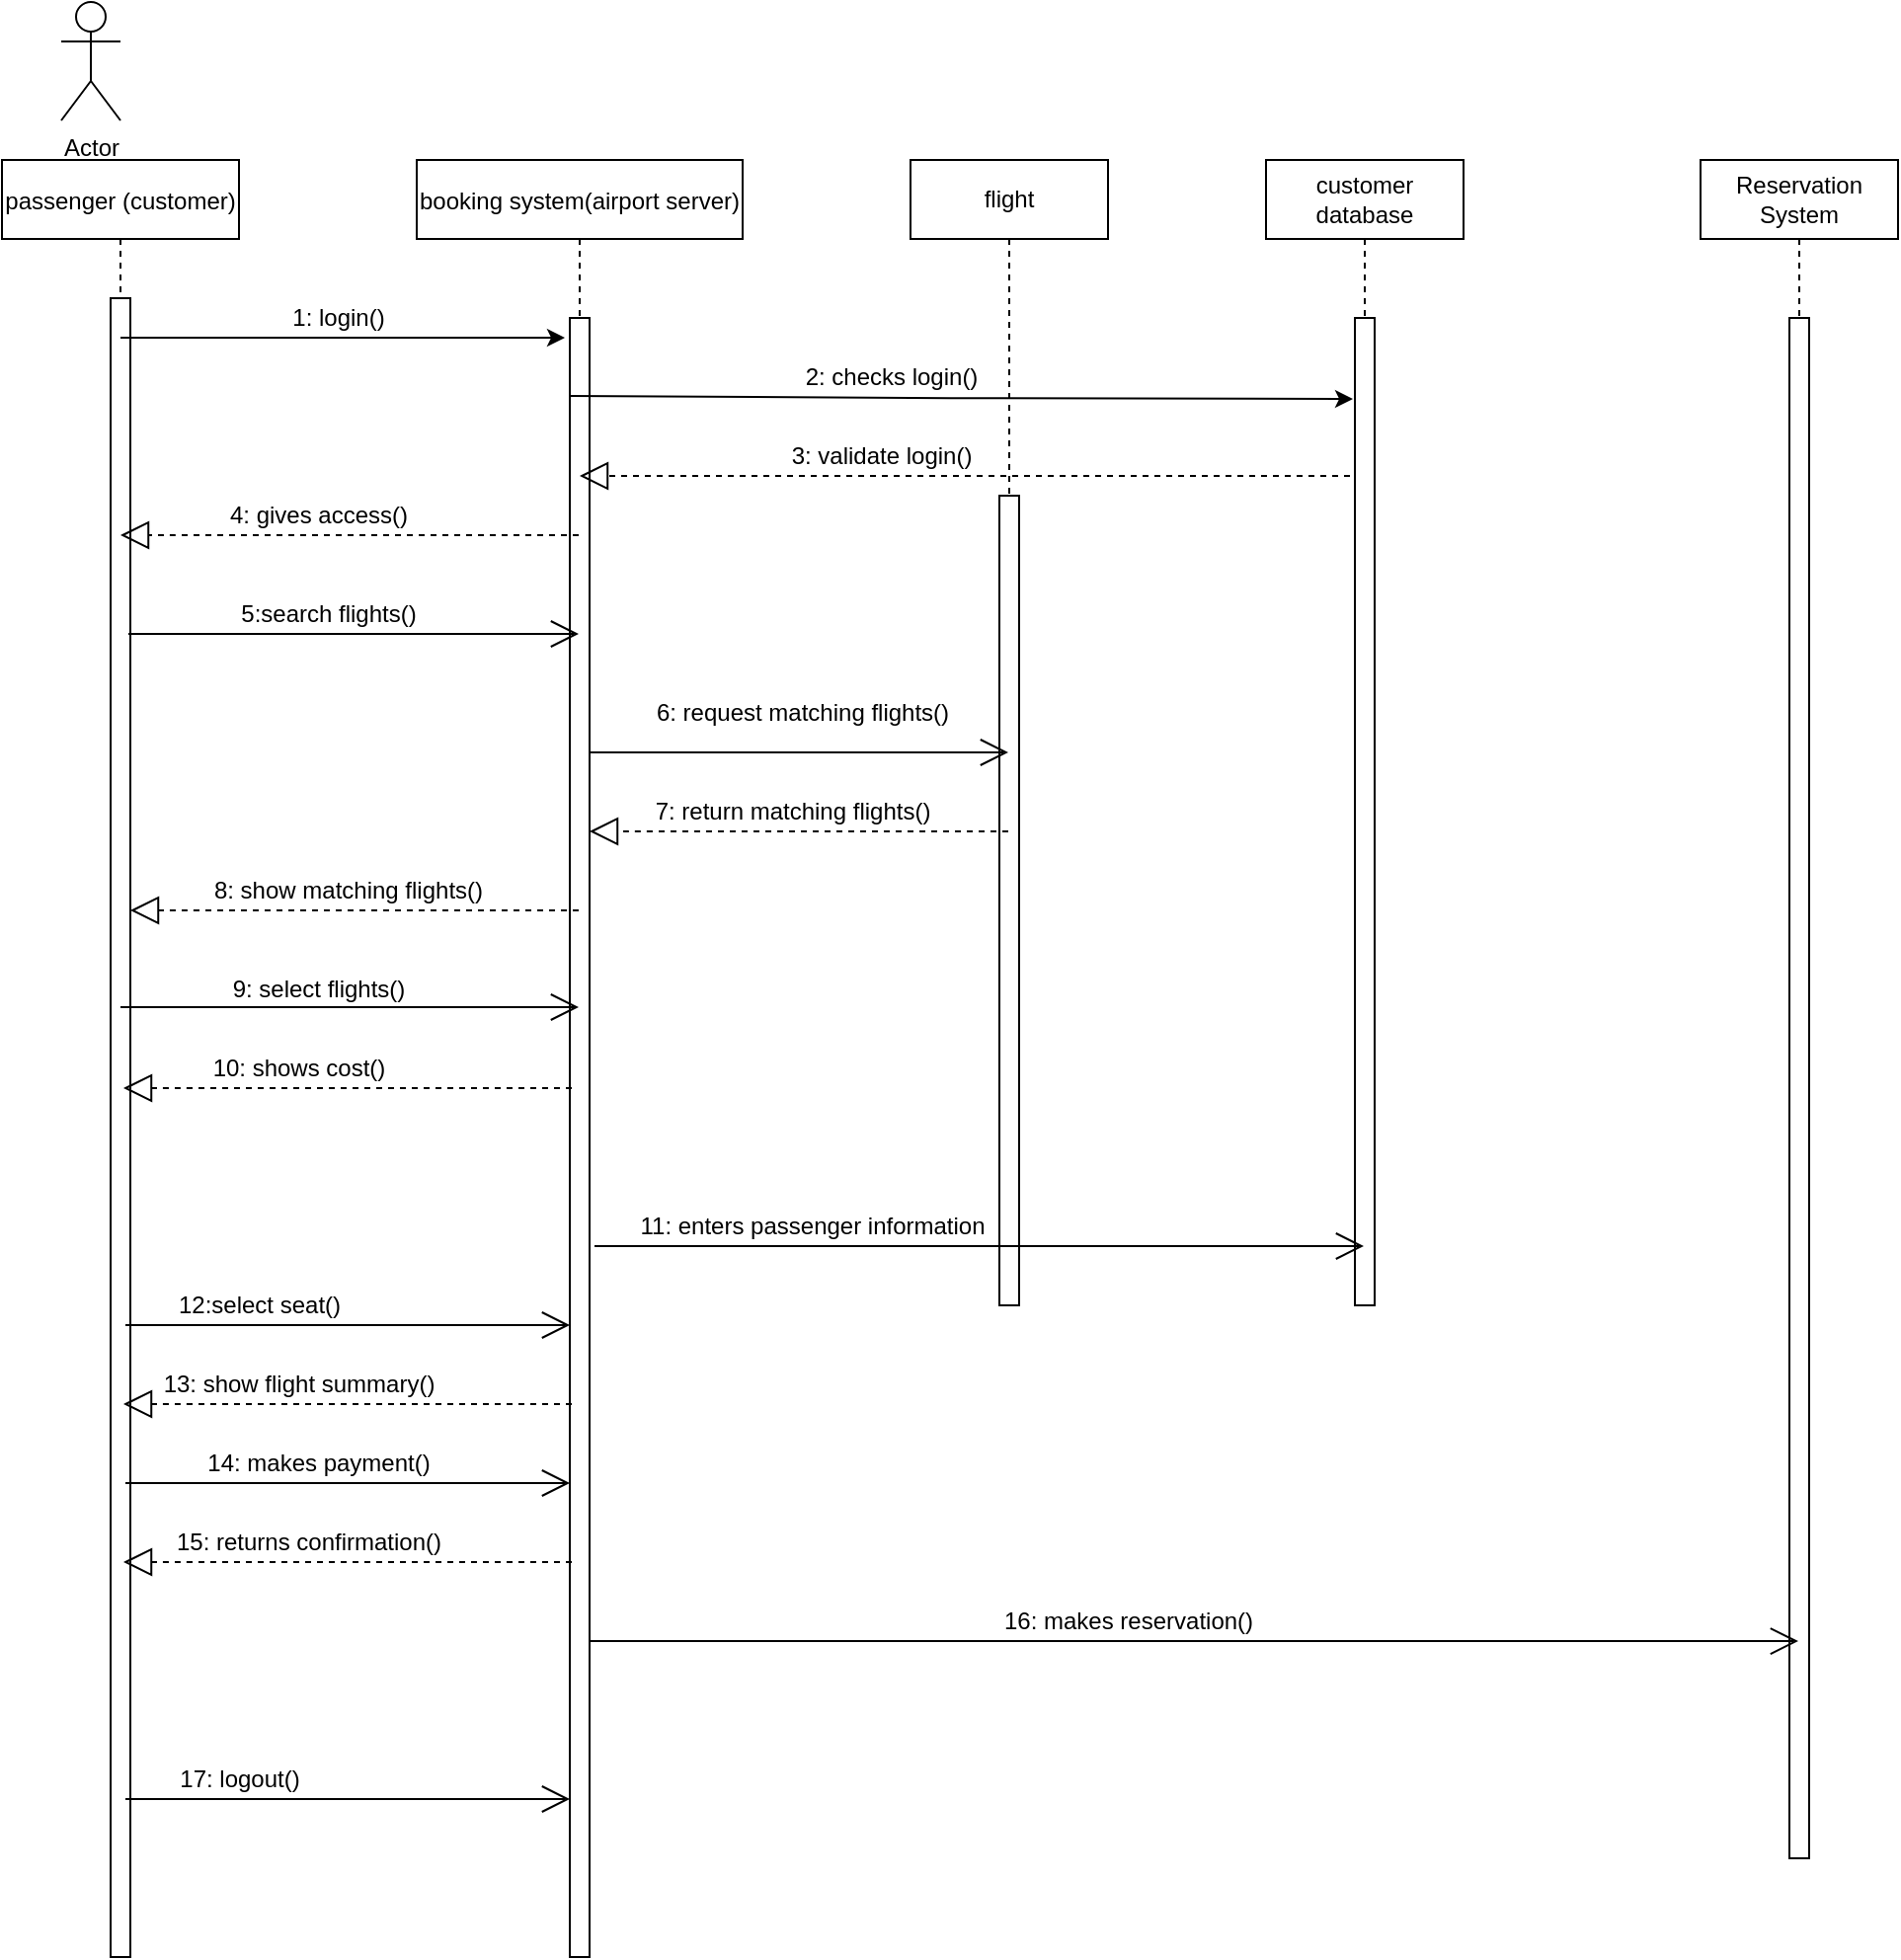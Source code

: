 <mxfile version="13.9.9" type="device"><diagram id="kgpKYQtTHZ0yAKxKKP6v" name="Page-1"><mxGraphModel dx="1025" dy="494" grid="1" gridSize="10" guides="1" tooltips="1" connect="1" arrows="1" fold="1" page="1" pageScale="1" pageWidth="850" pageHeight="1100" math="0" shadow="0"><root><mxCell id="0"/><mxCell id="1" parent="0"/><mxCell id="3nuBFxr9cyL0pnOWT2aG-1" value="passenger (customer)" style="shape=umlLifeline;perimeter=lifelinePerimeter;container=1;collapsible=0;recursiveResize=0;rounded=0;shadow=0;strokeWidth=1;" parent="1" vertex="1"><mxGeometry x="120" y="80" width="120" height="910" as="geometry"/></mxCell><mxCell id="3nuBFxr9cyL0pnOWT2aG-2" value="" style="points=[];perimeter=orthogonalPerimeter;rounded=0;shadow=0;strokeWidth=1;" parent="3nuBFxr9cyL0pnOWT2aG-1" vertex="1"><mxGeometry x="55" y="70" width="10" height="840" as="geometry"/></mxCell><mxCell id="3nuBFxr9cyL0pnOWT2aG-5" value="booking system(airport server)" style="shape=umlLifeline;perimeter=lifelinePerimeter;container=1;collapsible=0;recursiveResize=0;rounded=0;shadow=0;strokeWidth=1;" parent="1" vertex="1"><mxGeometry x="330" y="80" width="165" height="910" as="geometry"/></mxCell><mxCell id="3nuBFxr9cyL0pnOWT2aG-6" value="" style="points=[];perimeter=orthogonalPerimeter;rounded=0;shadow=0;strokeWidth=1;" parent="3nuBFxr9cyL0pnOWT2aG-5" vertex="1"><mxGeometry x="77.5" y="80" width="10" height="830" as="geometry"/></mxCell><mxCell id="gNvGcOjRs1ftLuSnC0-_-1" value="Actor" style="shape=umlActor;verticalLabelPosition=bottom;verticalAlign=top;html=1;" parent="1" vertex="1"><mxGeometry x="150" width="30" height="60" as="geometry"/></mxCell><mxCell id="gNvGcOjRs1ftLuSnC0-_-6" value="" style="endArrow=classic;html=1;" parent="1" source="3nuBFxr9cyL0pnOWT2aG-1" edge="1"><mxGeometry width="50" height="50" relative="1" as="geometry"><mxPoint x="300" y="180" as="sourcePoint"/><mxPoint x="405" y="170" as="targetPoint"/><Array as="points"><mxPoint x="370" y="170"/></Array></mxGeometry></mxCell><mxCell id="gNvGcOjRs1ftLuSnC0-_-7" value="1: login()" style="text;html=1;align=center;verticalAlign=middle;resizable=0;points=[];autosize=1;" parent="1" vertex="1"><mxGeometry x="260" y="150" width="60" height="20" as="geometry"/></mxCell><mxCell id="gNvGcOjRs1ftLuSnC0-_-9" value="" style="endArrow=block;dashed=1;endFill=0;endSize=12;html=1;" parent="1" source="3nuBFxr9cyL0pnOWT2aG-5" target="3nuBFxr9cyL0pnOWT2aG-1" edge="1"><mxGeometry width="160" relative="1" as="geometry"><mxPoint x="412" y="210" as="sourcePoint"/><mxPoint x="440" y="150" as="targetPoint"/><Array as="points"><mxPoint x="370" y="270"/><mxPoint x="200" y="270"/></Array></mxGeometry></mxCell><mxCell id="gNvGcOjRs1ftLuSnC0-_-10" value="4: gives access()" style="text;html=1;align=center;verticalAlign=middle;resizable=0;points=[];autosize=1;" parent="1" vertex="1"><mxGeometry x="225" y="250" width="110" height="20" as="geometry"/></mxCell><mxCell id="gNvGcOjRs1ftLuSnC0-_-12" value="" style="endArrow=open;endFill=1;endSize=12;html=1;" parent="1" target="3nuBFxr9cyL0pnOWT2aG-5" edge="1"><mxGeometry width="160" relative="1" as="geometry"><mxPoint x="184" y="320" as="sourcePoint"/><mxPoint x="440" y="150" as="targetPoint"/><Array as="points"><mxPoint x="250" y="320"/><mxPoint x="290" y="320"/></Array></mxGeometry></mxCell><mxCell id="gNvGcOjRs1ftLuSnC0-_-13" value="5:search flights()" style="text;html=1;align=center;verticalAlign=middle;resizable=0;points=[];autosize=1;" parent="1" vertex="1"><mxGeometry x="235" y="300" width="100" height="20" as="geometry"/></mxCell><mxCell id="gNvGcOjRs1ftLuSnC0-_-18" value="flight" style="shape=umlLifeline;perimeter=lifelinePerimeter;whiteSpace=wrap;html=1;container=1;collapsible=0;recursiveResize=0;outlineConnect=0;" parent="1" vertex="1"><mxGeometry x="580" y="80" width="100" height="580" as="geometry"/></mxCell><mxCell id="gNvGcOjRs1ftLuSnC0-_-15" value="" style="html=1;points=[];perimeter=orthogonalPerimeter;" parent="gNvGcOjRs1ftLuSnC0-_-18" vertex="1"><mxGeometry x="45" y="170" width="10" height="410" as="geometry"/></mxCell><mxCell id="gNvGcOjRs1ftLuSnC0-_-19" value="customer database" style="shape=umlLifeline;perimeter=lifelinePerimeter;whiteSpace=wrap;html=1;container=1;collapsible=0;recursiveResize=0;outlineConnect=0;" parent="1" vertex="1"><mxGeometry x="760" y="80" width="100" height="580" as="geometry"/></mxCell><mxCell id="gNvGcOjRs1ftLuSnC0-_-20" value="" style="html=1;points=[];perimeter=orthogonalPerimeter;" parent="gNvGcOjRs1ftLuSnC0-_-19" vertex="1"><mxGeometry x="45" y="80" width="10" height="500" as="geometry"/></mxCell><mxCell id="gNvGcOjRs1ftLuSnC0-_-23" value="Reservation System" style="shape=umlLifeline;perimeter=lifelinePerimeter;whiteSpace=wrap;html=1;container=1;collapsible=0;recursiveResize=0;outlineConnect=0;" parent="1" vertex="1"><mxGeometry x="980" y="80" width="100" height="860" as="geometry"/></mxCell><mxCell id="gNvGcOjRs1ftLuSnC0-_-24" value="" style="html=1;points=[];perimeter=orthogonalPerimeter;" parent="gNvGcOjRs1ftLuSnC0-_-23" vertex="1"><mxGeometry x="45" y="80" width="10" height="780" as="geometry"/></mxCell><mxCell id="gNvGcOjRs1ftLuSnC0-_-25" value="" style="endArrow=open;endFill=1;endSize=12;html=1;" parent="1" source="3nuBFxr9cyL0pnOWT2aG-6" target="gNvGcOjRs1ftLuSnC0-_-18" edge="1"><mxGeometry width="160" relative="1" as="geometry"><mxPoint x="390" y="190" as="sourcePoint"/><mxPoint x="550" y="190" as="targetPoint"/><Array as="points"><mxPoint x="520" y="380"/></Array></mxGeometry></mxCell><mxCell id="gNvGcOjRs1ftLuSnC0-_-26" value="6: request matching flights()" style="text;html=1;align=center;verticalAlign=middle;resizable=0;points=[];autosize=1;" parent="1" vertex="1"><mxGeometry x="445" y="350" width="160" height="20" as="geometry"/></mxCell><mxCell id="gNvGcOjRs1ftLuSnC0-_-27" value="" style="endArrow=block;dashed=1;endFill=0;endSize=12;html=1;" parent="1" source="gNvGcOjRs1ftLuSnC0-_-18" target="3nuBFxr9cyL0pnOWT2aG-6" edge="1"><mxGeometry width="160" relative="1" as="geometry"><mxPoint x="620" y="380" as="sourcePoint"/><mxPoint x="410" y="420" as="targetPoint"/><Array as="points"><mxPoint x="540" y="420"/><mxPoint x="500" y="420"/><mxPoint x="440" y="420"/></Array></mxGeometry></mxCell><mxCell id="gNvGcOjRs1ftLuSnC0-_-29" value="7: return matching flights()&lt;span style=&quot;color: rgba(0 , 0 , 0 , 0) ; font-family: monospace ; font-size: 0px&quot;&gt;%3CmxGraphModel%3E%3Croot%3E%3CmxCell%20id%3D%220%22%2F%3E%3CmxCell%20id%3D%221%22%20parent%3D%220%22%2F%3E%3CmxCell%20id%3D%222%22%20value%3D%22%22%20style%3D%22endArrow%3Dblock%3Bdashed%3D1%3BendFill%3D0%3BendSize%3D12%3Bhtml%3D1%3BentryX%3D1%3BentryY%3D0.28%3BentryDx%3D0%3BentryDy%3D0%3BentryPerimeter%3D0%3B%22%20edge%3D%221%22%20parent%3D%221%22%3E%3CmxGeometry%20width%3D%22160%22%20relative%3D%221%22%20as%3D%22geometry%22%3E%3CmxPoint%20x%3D%22412%22%20y%3D%22292.8%22%20as%3D%22sourcePoint%22%2F%3E%3CmxPoint%20x%3D%22185%22%20y%3D%22292.8%22%20as%3D%22targetPoint%22%2F%3E%3C%2FmxGeometry%3E%3C%2FmxCell%3E%3C%2Froot%3E%3C%2FmxGraphModel%3E&lt;/span&gt;" style="text;html=1;align=center;verticalAlign=middle;resizable=0;points=[];autosize=1;" parent="1" vertex="1"><mxGeometry x="445" y="400" width="150" height="20" as="geometry"/></mxCell><mxCell id="gNvGcOjRs1ftLuSnC0-_-31" value="8: show matching flights()" style="text;html=1;align=center;verticalAlign=middle;resizable=0;points=[];autosize=1;" parent="1" vertex="1"><mxGeometry x="220" y="440" width="150" height="20" as="geometry"/></mxCell><mxCell id="gNvGcOjRs1ftLuSnC0-_-32" value="" style="endArrow=block;dashed=1;endFill=0;endSize=12;html=1;" parent="1" source="3nuBFxr9cyL0pnOWT2aG-5" target="3nuBFxr9cyL0pnOWT2aG-2" edge="1"><mxGeometry width="160" relative="1" as="geometry"><mxPoint x="399.75" y="380" as="sourcePoint"/><mxPoint x="180.25" y="380" as="targetPoint"/><Array as="points"><mxPoint x="340" y="460"/><mxPoint x="310" y="460"/><mxPoint x="270" y="460"/><mxPoint x="210" y="460"/></Array></mxGeometry></mxCell><mxCell id="gNvGcOjRs1ftLuSnC0-_-33" value="" style="endArrow=open;endFill=1;endSize=12;html=1;" parent="1" source="3nuBFxr9cyL0pnOWT2aG-1" target="3nuBFxr9cyL0pnOWT2aG-5" edge="1"><mxGeometry width="160" relative="1" as="geometry"><mxPoint x="190" y="420" as="sourcePoint"/><mxPoint x="412.5" y="420" as="targetPoint"/><Array as="points"><mxPoint x="280" y="509"/></Array></mxGeometry></mxCell><mxCell id="gNvGcOjRs1ftLuSnC0-_-35" value="9: select flights()" style="text;html=1;align=center;verticalAlign=middle;resizable=0;points=[];autosize=1;" parent="1" vertex="1"><mxGeometry x="230" y="490" width="100" height="20" as="geometry"/></mxCell><mxCell id="gNvGcOjRs1ftLuSnC0-_-37" value="" style="endArrow=classic;html=1;exitX=1.2;exitY=0.037;exitDx=0;exitDy=0;exitPerimeter=0;entryX=-0.1;entryY=0.082;entryDx=0;entryDy=0;entryPerimeter=0;" parent="1" target="gNvGcOjRs1ftLuSnC0-_-20" edge="1"><mxGeometry width="50" height="50" relative="1" as="geometry"><mxPoint x="407.5" y="199.44" as="sourcePoint"/><mxPoint x="632.5" y="200.57" as="targetPoint"/><Array as="points"><mxPoint x="590.5" y="200.57"/></Array></mxGeometry></mxCell><mxCell id="gNvGcOjRs1ftLuSnC0-_-38" value="2: checks login()" style="text;html=1;align=center;verticalAlign=middle;resizable=0;points=[];autosize=1;" parent="1" vertex="1"><mxGeometry x="520" y="180" width="100" height="20" as="geometry"/></mxCell><mxCell id="gNvGcOjRs1ftLuSnC0-_-40" value="" style="endArrow=block;dashed=1;endFill=0;endSize=12;html=1;" parent="1" target="3nuBFxr9cyL0pnOWT2aG-5" edge="1"><mxGeometry width="160" relative="1" as="geometry"><mxPoint x="802.5" y="240" as="sourcePoint"/><mxPoint x="570" y="240" as="targetPoint"/><Array as="points"><mxPoint x="770.5" y="240"/></Array></mxGeometry></mxCell><mxCell id="gNvGcOjRs1ftLuSnC0-_-41" value="3: validate login()" style="text;html=1;align=center;verticalAlign=middle;resizable=0;points=[];autosize=1;" parent="1" vertex="1"><mxGeometry x="510" y="220" width="110" height="20" as="geometry"/></mxCell><mxCell id="gNvGcOjRs1ftLuSnC0-_-47" value="" style="endArrow=block;dashed=1;endFill=0;endSize=12;html=1;" parent="1" edge="1"><mxGeometry width="160" relative="1" as="geometry"><mxPoint x="408.5" y="550" as="sourcePoint"/><mxPoint x="181.5" y="550" as="targetPoint"/><Array as="points"><mxPoint x="336.5" y="550"/><mxPoint x="306.5" y="550"/><mxPoint x="266.5" y="550"/><mxPoint x="206.5" y="550"/></Array></mxGeometry></mxCell><mxCell id="gNvGcOjRs1ftLuSnC0-_-48" value="10: shows cost()" style="text;html=1;align=center;verticalAlign=middle;resizable=0;points=[];autosize=1;" parent="1" vertex="1"><mxGeometry x="220" y="530" width="100" height="20" as="geometry"/></mxCell><mxCell id="gNvGcOjRs1ftLuSnC0-_-52" value="" style="endArrow=open;endFill=1;endSize=12;html=1;exitX=1.2;exitY=0.704;exitDx=0;exitDy=0;exitPerimeter=0;" parent="1" target="gNvGcOjRs1ftLuSnC0-_-19" edge="1"><mxGeometry width="160" relative="1" as="geometry"><mxPoint x="420" y="630.04" as="sourcePoint"/><mxPoint x="645" y="630" as="targetPoint"/><Array as="points"><mxPoint x="513" y="630"/></Array></mxGeometry></mxCell><mxCell id="gNvGcOjRs1ftLuSnC0-_-53" value="11: enters passenger information" style="text;html=1;align=center;verticalAlign=middle;resizable=0;points=[];autosize=1;" parent="1" vertex="1"><mxGeometry x="435" y="610" width="190" height="20" as="geometry"/></mxCell><mxCell id="gNvGcOjRs1ftLuSnC0-_-54" value="" style="endArrow=block;dashed=1;endFill=0;endSize=12;html=1;" parent="1" edge="1"><mxGeometry width="160" relative="1" as="geometry"><mxPoint x="408.5" y="710" as="sourcePoint"/><mxPoint x="181.5" y="710" as="targetPoint"/><Array as="points"><mxPoint x="336.5" y="710"/><mxPoint x="306.5" y="710"/><mxPoint x="266.5" y="710"/><mxPoint x="206.5" y="710"/></Array></mxGeometry></mxCell><mxCell id="gNvGcOjRs1ftLuSnC0-_-56" value="" style="endArrow=open;endFill=1;endSize=12;html=1;exitX=1.2;exitY=0.704;exitDx=0;exitDy=0;exitPerimeter=0;" parent="1" edge="1"><mxGeometry width="160" relative="1" as="geometry"><mxPoint x="182.5" y="670.04" as="sourcePoint"/><mxPoint x="407.5" y="670" as="targetPoint"/><Array as="points"><mxPoint x="275.5" y="670"/></Array></mxGeometry></mxCell><mxCell id="gNvGcOjRs1ftLuSnC0-_-57" value="12:select seat()" style="text;html=1;align=center;verticalAlign=middle;resizable=0;points=[];autosize=1;" parent="1" vertex="1"><mxGeometry x="200" y="650" width="100" height="20" as="geometry"/></mxCell><mxCell id="gNvGcOjRs1ftLuSnC0-_-58" value="13: show flight summary()" style="text;html=1;align=center;verticalAlign=middle;resizable=0;points=[];autosize=1;" parent="1" vertex="1"><mxGeometry x="195" y="690" width="150" height="20" as="geometry"/></mxCell><mxCell id="gNvGcOjRs1ftLuSnC0-_-59" value="" style="endArrow=open;endFill=1;endSize=12;html=1;exitX=1.2;exitY=0.704;exitDx=0;exitDy=0;exitPerimeter=0;" parent="1" edge="1"><mxGeometry width="160" relative="1" as="geometry"><mxPoint x="182.5" y="750.04" as="sourcePoint"/><mxPoint x="407.5" y="750" as="targetPoint"/><Array as="points"><mxPoint x="275.5" y="750"/></Array></mxGeometry></mxCell><mxCell id="gNvGcOjRs1ftLuSnC0-_-60" value="14: makes payment()" style="text;html=1;align=center;verticalAlign=middle;resizable=0;points=[];autosize=1;" parent="1" vertex="1"><mxGeometry x="215" y="730" width="130" height="20" as="geometry"/></mxCell><mxCell id="gNvGcOjRs1ftLuSnC0-_-61" value="" style="endArrow=block;dashed=1;endFill=0;endSize=12;html=1;" parent="1" edge="1"><mxGeometry width="160" relative="1" as="geometry"><mxPoint x="408.5" y="790" as="sourcePoint"/><mxPoint x="181.5" y="790" as="targetPoint"/><Array as="points"><mxPoint x="336.5" y="790"/><mxPoint x="306.5" y="790"/><mxPoint x="266.5" y="790"/><mxPoint x="206.5" y="790"/></Array></mxGeometry></mxCell><mxCell id="gNvGcOjRs1ftLuSnC0-_-63" value="15: returns confirmation()" style="text;html=1;align=center;verticalAlign=middle;resizable=0;points=[];autosize=1;" parent="1" vertex="1"><mxGeometry x="200" y="770" width="150" height="20" as="geometry"/></mxCell><mxCell id="gNvGcOjRs1ftLuSnC0-_-64" value="" style="endArrow=open;endFill=1;endSize=12;html=1;exitX=1.2;exitY=0.704;exitDx=0;exitDy=0;exitPerimeter=0;" parent="1" target="gNvGcOjRs1ftLuSnC0-_-23" edge="1"><mxGeometry width="160" relative="1" as="geometry"><mxPoint x="417.5" y="830.04" as="sourcePoint"/><mxPoint x="742" y="830" as="targetPoint"/><Array as="points"/></mxGeometry></mxCell><mxCell id="gNvGcOjRs1ftLuSnC0-_-65" value="16: makes reservation()" style="text;html=1;align=center;verticalAlign=middle;resizable=0;points=[];autosize=1;" parent="1" vertex="1"><mxGeometry x="620" y="810" width="140" height="20" as="geometry"/></mxCell><mxCell id="gNvGcOjRs1ftLuSnC0-_-68" value="" style="endArrow=open;endFill=1;endSize=12;html=1;exitX=1.2;exitY=0.704;exitDx=0;exitDy=0;exitPerimeter=0;" parent="1" edge="1"><mxGeometry width="160" relative="1" as="geometry"><mxPoint x="182.5" y="910.04" as="sourcePoint"/><mxPoint x="407.5" y="910" as="targetPoint"/><Array as="points"><mxPoint x="275.5" y="910"/></Array></mxGeometry></mxCell><mxCell id="gNvGcOjRs1ftLuSnC0-_-69" value="17: logout()" style="text;html=1;align=center;verticalAlign=middle;resizable=0;points=[];autosize=1;" parent="1" vertex="1"><mxGeometry x="200" y="890" width="80" height="20" as="geometry"/></mxCell></root></mxGraphModel></diagram></mxfile>